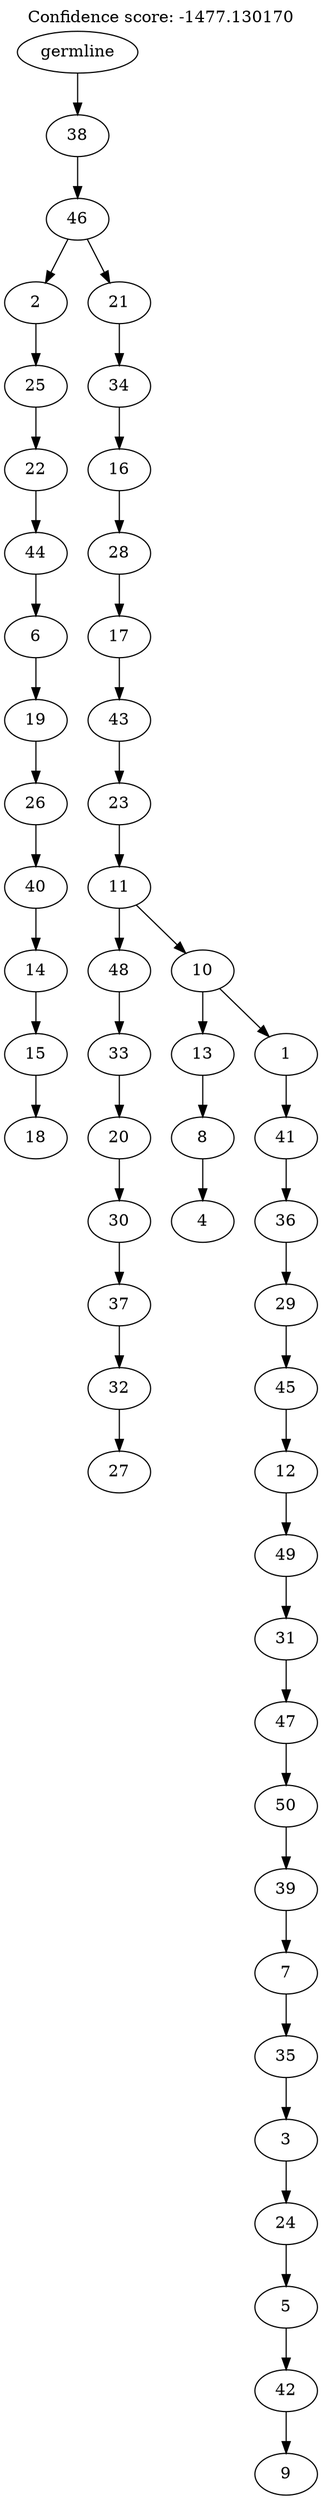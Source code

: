 digraph g {
	"49" -> "50";
	"50" [label="18"];
	"48" -> "49";
	"49" [label="15"];
	"47" -> "48";
	"48" [label="14"];
	"46" -> "47";
	"47" [label="40"];
	"45" -> "46";
	"46" [label="26"];
	"44" -> "45";
	"45" [label="19"];
	"43" -> "44";
	"44" [label="6"];
	"42" -> "43";
	"43" [label="44"];
	"41" -> "42";
	"42" [label="22"];
	"40" -> "41";
	"41" [label="25"];
	"38" -> "39";
	"39" [label="27"];
	"37" -> "38";
	"38" [label="32"];
	"36" -> "37";
	"37" [label="37"];
	"35" -> "36";
	"36" [label="30"];
	"34" -> "35";
	"35" [label="20"];
	"33" -> "34";
	"34" [label="33"];
	"31" -> "32";
	"32" [label="4"];
	"30" -> "31";
	"31" [label="8"];
	"28" -> "29";
	"29" [label="9"];
	"27" -> "28";
	"28" [label="42"];
	"26" -> "27";
	"27" [label="5"];
	"25" -> "26";
	"26" [label="24"];
	"24" -> "25";
	"25" [label="3"];
	"23" -> "24";
	"24" [label="35"];
	"22" -> "23";
	"23" [label="7"];
	"21" -> "22";
	"22" [label="39"];
	"20" -> "21";
	"21" [label="50"];
	"19" -> "20";
	"20" [label="47"];
	"18" -> "19";
	"19" [label="31"];
	"17" -> "18";
	"18" [label="49"];
	"16" -> "17";
	"17" [label="12"];
	"15" -> "16";
	"16" [label="45"];
	"14" -> "15";
	"15" [label="29"];
	"13" -> "14";
	"14" [label="36"];
	"12" -> "13";
	"13" [label="41"];
	"11" -> "12";
	"12" [label="1"];
	"11" -> "30";
	"30" [label="13"];
	"10" -> "11";
	"11" [label="10"];
	"10" -> "33";
	"33" [label="48"];
	"9" -> "10";
	"10" [label="11"];
	"8" -> "9";
	"9" [label="23"];
	"7" -> "8";
	"8" [label="43"];
	"6" -> "7";
	"7" [label="17"];
	"5" -> "6";
	"6" [label="28"];
	"4" -> "5";
	"5" [label="16"];
	"3" -> "4";
	"4" [label="34"];
	"2" -> "3";
	"3" [label="21"];
	"2" -> "40";
	"40" [label="2"];
	"1" -> "2";
	"2" [label="46"];
	"0" -> "1";
	"1" [label="38"];
	"0" [label="germline"];
	labelloc="t";
	label="Confidence score: -1477.130170";
}
